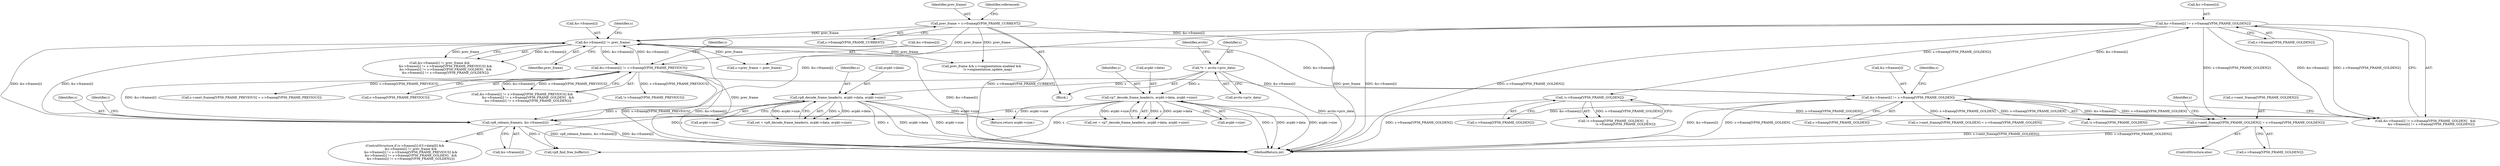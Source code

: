 digraph "0_FFmpeg_6b5d3fb26fb4be48e4966e4b1d97c2165538d4ef@pointer" {
"1000452" [label="(Call,s->next_framep[VP56_FRAME_GOLDEN2] = s->framep[VP56_FRAME_GOLDEN2])"];
"1000382" [label="(Call,!s->framep[VP56_FRAME_GOLDEN2])"];
"1000307" [label="(Call,&s->frames[i] != s->framep[VP56_FRAME_GOLDEN2])"];
"1000295" [label="(Call,&s->frames[i] != s->framep[VP56_FRAME_GOLDEN])"];
"1000282" [label="(Call,&s->frames[i] != s->framep[VP56_FRAME_PREVIOUS])"];
"1000273" [label="(Call,&s->frames[i] != prev_frame)"];
"1000319" [label="(Call,vp8_release_frame(s, &s->frames[i]))"];
"1000138" [label="(Call,vp7_decode_frame_header(s, avpkt->data, avpkt->size))"];
"1000110" [label="(Call,*s = avctx->priv_data)"];
"1000149" [label="(Call,vp8_decode_frame_header(s, avpkt->data, avpkt->size))"];
"1000162" [label="(Call,prev_frame = s->framep[VP56_FRAME_CURRENT])"];
"1000453" [label="(Call,s->next_framep[VP56_FRAME_GOLDEN2])"];
"1000451" [label="(ControlStructure,else)"];
"1000483" [label="(Call,s->next_framep[VP56_FRAME_GOLDEN] = s->framep[VP56_FRAME_GOLDEN])"];
"1000139" [label="(Identifier,s)"];
"1000294" [label="(Call,&s->frames[i] != s->framep[VP56_FRAME_GOLDEN]   &&\n            &s->frames[i] != s->framep[VP56_FRAME_GOLDEN2])"];
"1000163" [label="(Identifier,prev_frame)"];
"1000281" [label="(Call,&s->frames[i] != s->framep[VP56_FRAME_PREVIOUS] &&\n            &s->frames[i] != s->framep[VP56_FRAME_GOLDEN]   &&\n            &s->frames[i] != s->framep[VP56_FRAME_GOLDEN2])"];
"1000170" [label="(Identifier,referenced)"];
"1000136" [label="(Call,ret = vp7_decode_frame_header(s, avpkt->data, avpkt->size))"];
"1000295" [label="(Call,&s->frames[i] != s->framep[VP56_FRAME_GOLDEN])"];
"1000335" [label="(Call,vp8_find_free_buffer(s))"];
"1000151" [label="(Call,avpkt->data)"];
"1000466" [label="(Identifier,s)"];
"1000319" [label="(Call,vp8_release_frame(s, &s->frames[i]))"];
"1000376" [label="(Call,!s->framep[VP56_FRAME_GOLDEN])"];
"1000849" [label="(Return,return avpkt->size;)"];
"1000296" [label="(Call,&s->frames[i])"];
"1000877" [label="(MethodReturn,int)"];
"1000108" [label="(Block,)"];
"1000302" [label="(Call,s->framep[VP56_FRAME_GOLDEN])"];
"1000282" [label="(Call,&s->frames[i] != s->framep[VP56_FRAME_PREVIOUS])"];
"1000272" [label="(Call,&s->frames[i] != prev_frame &&\n            &s->frames[i] != s->framep[VP56_FRAME_PREVIOUS] &&\n            &s->frames[i] != s->framep[VP56_FRAME_GOLDEN]   &&\n            &s->frames[i] != s->framep[VP56_FRAME_GOLDEN2])"];
"1000314" [label="(Call,s->framep[VP56_FRAME_GOLDEN2])"];
"1000320" [label="(Identifier,s)"];
"1000273" [label="(Call,&s->frames[i] != prev_frame)"];
"1000698" [label="(Call,s->prev_frame = prev_frame)"];
"1000126" [label="(Identifier,avctx)"];
"1000274" [label="(Call,&s->frames[i])"];
"1000154" [label="(Call,avpkt->size)"];
"1000162" [label="(Call,prev_frame = s->framep[VP56_FRAME_CURRENT])"];
"1000369" [label="(Call,!s->framep[VP56_FRAME_PREVIOUS])"];
"1000111" [label="(Identifier,s)"];
"1000307" [label="(Call,&s->frames[i] != s->framep[VP56_FRAME_GOLDEN2])"];
"1000506" [label="(Call,s->next_framep[VP56_FRAME_PREVIOUS] = s->framep[VP56_FRAME_PREVIOUS])"];
"1000149" [label="(Call,vp8_decode_frame_header(s, avpkt->data, avpkt->size))"];
"1000289" [label="(Call,s->framep[VP56_FRAME_PREVIOUS])"];
"1000150" [label="(Identifier,s)"];
"1000256" [label="(Identifier,i)"];
"1000458" [label="(Call,s->framep[VP56_FRAME_GOLDEN2])"];
"1000299" [label="(Identifier,s)"];
"1000311" [label="(Identifier,s)"];
"1000283" [label="(Call,&s->frames[i])"];
"1000286" [label="(Identifier,s)"];
"1000321" [label="(Call,&s->frames[i])"];
"1000308" [label="(Call,&s->frames[i])"];
"1000383" [label="(Call,s->framep[VP56_FRAME_GOLDEN2])"];
"1000143" [label="(Call,avpkt->size)"];
"1000147" [label="(Call,ret = vp8_decode_frame_header(s, avpkt->data, avpkt->size))"];
"1000382" [label="(Call,!s->framep[VP56_FRAME_GOLDEN2])"];
"1000375" [label="(Call,!s->framep[VP56_FRAME_GOLDEN]   ||\n                         !s->framep[VP56_FRAME_GOLDEN2])"];
"1000452" [label="(Call,s->next_framep[VP56_FRAME_GOLDEN2] = s->framep[VP56_FRAME_GOLDEN2])"];
"1000637" [label="(Call,prev_frame && s->segmentation.enabled &&\n            !s->segmentation.update_map)"];
"1000112" [label="(Call,avctx->priv_data)"];
"1000280" [label="(Identifier,prev_frame)"];
"1000110" [label="(Call,*s = avctx->priv_data)"];
"1000164" [label="(Call,s->framep[VP56_FRAME_CURRENT])"];
"1000140" [label="(Call,avpkt->data)"];
"1000257" [label="(ControlStructure,if (s->frames[i].tf.f->data[0] &&\n            &s->frames[i] != prev_frame &&\n            &s->frames[i] != s->framep[VP56_FRAME_PREVIOUS] &&\n            &s->frames[i] != s->framep[VP56_FRAME_GOLDEN]   &&\n            &s->frames[i] != s->framep[VP56_FRAME_GOLDEN2]))"];
"1000138" [label="(Call,vp7_decode_frame_header(s, avpkt->data, avpkt->size))"];
"1000452" -> "1000451"  [label="AST: "];
"1000452" -> "1000458"  [label="CFG: "];
"1000453" -> "1000452"  [label="AST: "];
"1000458" -> "1000452"  [label="AST: "];
"1000466" -> "1000452"  [label="CFG: "];
"1000452" -> "1000877"  [label="DDG: s->next_framep[VP56_FRAME_GOLDEN2]"];
"1000452" -> "1000877"  [label="DDG: s->framep[VP56_FRAME_GOLDEN2]"];
"1000382" -> "1000452"  [label="DDG: s->framep[VP56_FRAME_GOLDEN2]"];
"1000307" -> "1000452"  [label="DDG: s->framep[VP56_FRAME_GOLDEN2]"];
"1000382" -> "1000375"  [label="AST: "];
"1000382" -> "1000383"  [label="CFG: "];
"1000383" -> "1000382"  [label="AST: "];
"1000375" -> "1000382"  [label="CFG: "];
"1000382" -> "1000877"  [label="DDG: s->framep[VP56_FRAME_GOLDEN2]"];
"1000382" -> "1000375"  [label="DDG: s->framep[VP56_FRAME_GOLDEN2]"];
"1000307" -> "1000382"  [label="DDG: s->framep[VP56_FRAME_GOLDEN2]"];
"1000307" -> "1000294"  [label="AST: "];
"1000307" -> "1000314"  [label="CFG: "];
"1000308" -> "1000307"  [label="AST: "];
"1000314" -> "1000307"  [label="AST: "];
"1000294" -> "1000307"  [label="CFG: "];
"1000307" -> "1000877"  [label="DDG: &s->frames[i]"];
"1000307" -> "1000877"  [label="DDG: s->framep[VP56_FRAME_GOLDEN2]"];
"1000307" -> "1000273"  [label="DDG: &s->frames[i]"];
"1000307" -> "1000294"  [label="DDG: &s->frames[i]"];
"1000307" -> "1000294"  [label="DDG: s->framep[VP56_FRAME_GOLDEN2]"];
"1000295" -> "1000307"  [label="DDG: &s->frames[i]"];
"1000307" -> "1000319"  [label="DDG: &s->frames[i]"];
"1000295" -> "1000294"  [label="AST: "];
"1000295" -> "1000302"  [label="CFG: "];
"1000296" -> "1000295"  [label="AST: "];
"1000302" -> "1000295"  [label="AST: "];
"1000311" -> "1000295"  [label="CFG: "];
"1000294" -> "1000295"  [label="CFG: "];
"1000295" -> "1000877"  [label="DDG: &s->frames[i]"];
"1000295" -> "1000877"  [label="DDG: s->framep[VP56_FRAME_GOLDEN]"];
"1000295" -> "1000273"  [label="DDG: &s->frames[i]"];
"1000295" -> "1000294"  [label="DDG: &s->frames[i]"];
"1000295" -> "1000294"  [label="DDG: s->framep[VP56_FRAME_GOLDEN]"];
"1000282" -> "1000295"  [label="DDG: &s->frames[i]"];
"1000295" -> "1000319"  [label="DDG: &s->frames[i]"];
"1000295" -> "1000376"  [label="DDG: s->framep[VP56_FRAME_GOLDEN]"];
"1000295" -> "1000483"  [label="DDG: s->framep[VP56_FRAME_GOLDEN]"];
"1000282" -> "1000281"  [label="AST: "];
"1000282" -> "1000289"  [label="CFG: "];
"1000283" -> "1000282"  [label="AST: "];
"1000289" -> "1000282"  [label="AST: "];
"1000299" -> "1000282"  [label="CFG: "];
"1000281" -> "1000282"  [label="CFG: "];
"1000282" -> "1000877"  [label="DDG: s->framep[VP56_FRAME_PREVIOUS]"];
"1000282" -> "1000877"  [label="DDG: &s->frames[i]"];
"1000282" -> "1000273"  [label="DDG: &s->frames[i]"];
"1000282" -> "1000281"  [label="DDG: &s->frames[i]"];
"1000282" -> "1000281"  [label="DDG: s->framep[VP56_FRAME_PREVIOUS]"];
"1000273" -> "1000282"  [label="DDG: &s->frames[i]"];
"1000282" -> "1000319"  [label="DDG: &s->frames[i]"];
"1000282" -> "1000369"  [label="DDG: s->framep[VP56_FRAME_PREVIOUS]"];
"1000282" -> "1000506"  [label="DDG: s->framep[VP56_FRAME_PREVIOUS]"];
"1000273" -> "1000272"  [label="AST: "];
"1000273" -> "1000280"  [label="CFG: "];
"1000274" -> "1000273"  [label="AST: "];
"1000280" -> "1000273"  [label="AST: "];
"1000286" -> "1000273"  [label="CFG: "];
"1000272" -> "1000273"  [label="CFG: "];
"1000273" -> "1000877"  [label="DDG: prev_frame"];
"1000273" -> "1000877"  [label="DDG: &s->frames[i]"];
"1000273" -> "1000272"  [label="DDG: &s->frames[i]"];
"1000273" -> "1000272"  [label="DDG: prev_frame"];
"1000319" -> "1000273"  [label="DDG: &s->frames[i]"];
"1000162" -> "1000273"  [label="DDG: prev_frame"];
"1000273" -> "1000319"  [label="DDG: &s->frames[i]"];
"1000273" -> "1000637"  [label="DDG: prev_frame"];
"1000273" -> "1000698"  [label="DDG: prev_frame"];
"1000319" -> "1000257"  [label="AST: "];
"1000319" -> "1000321"  [label="CFG: "];
"1000320" -> "1000319"  [label="AST: "];
"1000321" -> "1000319"  [label="AST: "];
"1000256" -> "1000319"  [label="CFG: "];
"1000319" -> "1000877"  [label="DDG: vp8_release_frame(s, &s->frames[i])"];
"1000319" -> "1000877"  [label="DDG: &s->frames[i]"];
"1000138" -> "1000319"  [label="DDG: s"];
"1000149" -> "1000319"  [label="DDG: s"];
"1000319" -> "1000335"  [label="DDG: s"];
"1000138" -> "1000136"  [label="AST: "];
"1000138" -> "1000143"  [label="CFG: "];
"1000139" -> "1000138"  [label="AST: "];
"1000140" -> "1000138"  [label="AST: "];
"1000143" -> "1000138"  [label="AST: "];
"1000136" -> "1000138"  [label="CFG: "];
"1000138" -> "1000877"  [label="DDG: s"];
"1000138" -> "1000877"  [label="DDG: avpkt->data"];
"1000138" -> "1000877"  [label="DDG: avpkt->size"];
"1000138" -> "1000136"  [label="DDG: s"];
"1000138" -> "1000136"  [label="DDG: avpkt->data"];
"1000138" -> "1000136"  [label="DDG: avpkt->size"];
"1000110" -> "1000138"  [label="DDG: s"];
"1000138" -> "1000335"  [label="DDG: s"];
"1000138" -> "1000849"  [label="DDG: avpkt->size"];
"1000110" -> "1000108"  [label="AST: "];
"1000110" -> "1000112"  [label="CFG: "];
"1000111" -> "1000110"  [label="AST: "];
"1000112" -> "1000110"  [label="AST: "];
"1000126" -> "1000110"  [label="CFG: "];
"1000110" -> "1000877"  [label="DDG: avctx->priv_data"];
"1000110" -> "1000149"  [label="DDG: s"];
"1000149" -> "1000147"  [label="AST: "];
"1000149" -> "1000154"  [label="CFG: "];
"1000150" -> "1000149"  [label="AST: "];
"1000151" -> "1000149"  [label="AST: "];
"1000154" -> "1000149"  [label="AST: "];
"1000147" -> "1000149"  [label="CFG: "];
"1000149" -> "1000877"  [label="DDG: avpkt->data"];
"1000149" -> "1000877"  [label="DDG: avpkt->size"];
"1000149" -> "1000877"  [label="DDG: s"];
"1000149" -> "1000147"  [label="DDG: s"];
"1000149" -> "1000147"  [label="DDG: avpkt->data"];
"1000149" -> "1000147"  [label="DDG: avpkt->size"];
"1000149" -> "1000335"  [label="DDG: s"];
"1000149" -> "1000849"  [label="DDG: avpkt->size"];
"1000162" -> "1000108"  [label="AST: "];
"1000162" -> "1000164"  [label="CFG: "];
"1000163" -> "1000162"  [label="AST: "];
"1000164" -> "1000162"  [label="AST: "];
"1000170" -> "1000162"  [label="CFG: "];
"1000162" -> "1000877"  [label="DDG: s->framep[VP56_FRAME_CURRENT]"];
"1000162" -> "1000877"  [label="DDG: prev_frame"];
"1000162" -> "1000637"  [label="DDG: prev_frame"];
"1000162" -> "1000698"  [label="DDG: prev_frame"];
}

